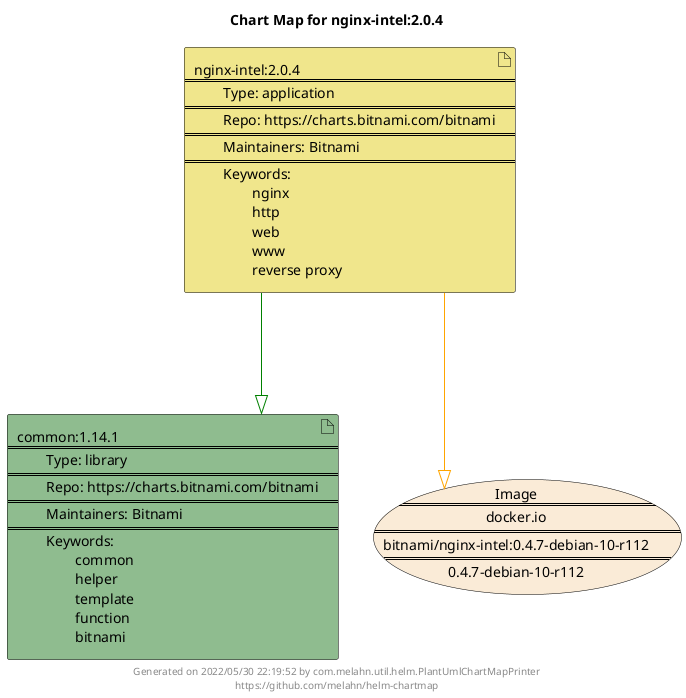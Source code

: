 @startuml
skinparam linetype ortho
skinparam backgroundColor white
skinparam usecaseBorderColor black
skinparam usecaseArrowColor LightSlateGray
skinparam artifactBorderColor black
skinparam artifactArrowColor LightSlateGray

title Chart Map for nginx-intel:2.0.4

'There are 2 referenced Helm Charts
artifact "nginx-intel:2.0.4\n====\n\tType: application\n====\n\tRepo: https://charts.bitnami.com/bitnami\n====\n\tMaintainers: Bitnami\n====\n\tKeywords: \n\t\tnginx\n\t\thttp\n\t\tweb\n\t\twww\n\t\treverse proxy" as nginx_intel_2_0_4 #Khaki
artifact "common:1.14.1\n====\n\tType: library\n====\n\tRepo: https://charts.bitnami.com/bitnami\n====\n\tMaintainers: Bitnami\n====\n\tKeywords: \n\t\tcommon\n\t\thelper\n\t\ttemplate\n\t\tfunction\n\t\tbitnami" as common_1_14_1 #DarkSeaGreen

'There is one referenced Docker Image
usecase "Image\n====\ndocker.io\n====\nbitnami/nginx-intel:0.4.7-debian-10-r112\n====\n0.4.7-debian-10-r112" as docker_io_bitnami_nginx_intel_0_4_7_debian_10_r112 #AntiqueWhite

'Chart Dependencies
nginx_intel_2_0_4--[#green]-|>common_1_14_1
nginx_intel_2_0_4--[#orange]-|>docker_io_bitnami_nginx_intel_0_4_7_debian_10_r112

center footer Generated on 2022/05/30 22:19:52 by com.melahn.util.helm.PlantUmlChartMapPrinter\nhttps://github.com/melahn/helm-chartmap
@enduml
